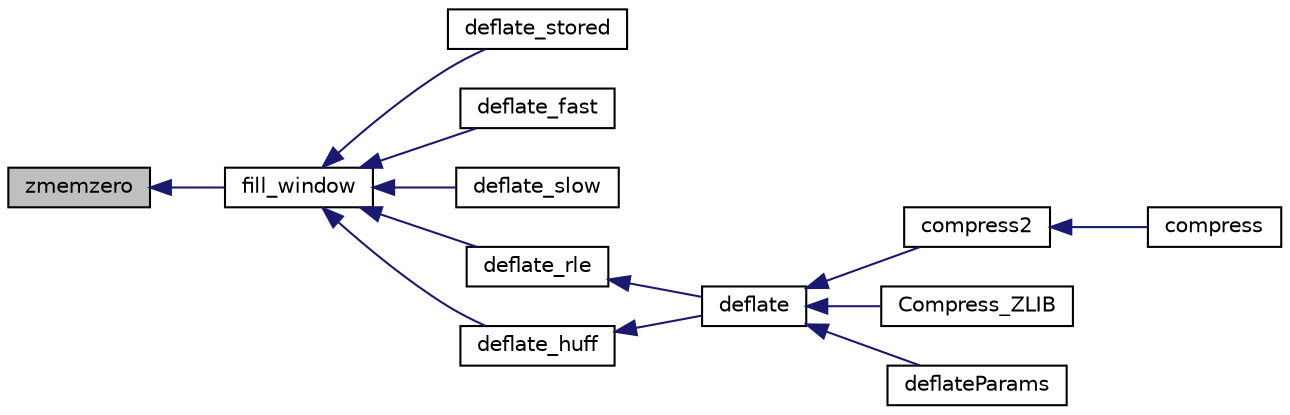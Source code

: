 digraph G
{
  edge [fontname="Helvetica",fontsize="10",labelfontname="Helvetica",labelfontsize="10"];
  node [fontname="Helvetica",fontsize="10",shape=record];
  rankdir="LR";
  Node1 [label="zmemzero",height=0.2,width=0.4,color="black", fillcolor="grey75", style="filled" fontcolor="black"];
  Node1 -> Node2 [dir="back",color="midnightblue",fontsize="10",style="solid",fontname="Helvetica"];
  Node2 [label="fill_window",height=0.2,width=0.4,color="black", fillcolor="white", style="filled",URL="$deflate_8c.html#a6cf3c43817cac5f5c422e94b2a57ea49"];
  Node2 -> Node3 [dir="back",color="midnightblue",fontsize="10",style="solid",fontname="Helvetica"];
  Node3 [label="deflate_stored",height=0.2,width=0.4,color="black", fillcolor="white", style="filled",URL="$deflate_8c.html#a67569326587f77f823522212036fc2f9"];
  Node2 -> Node4 [dir="back",color="midnightblue",fontsize="10",style="solid",fontname="Helvetica"];
  Node4 [label="deflate_fast",height=0.2,width=0.4,color="black", fillcolor="white", style="filled",URL="$deflate_8c.html#a1ee6259c01fb1c8cd3ecc551a8fe7192"];
  Node2 -> Node5 [dir="back",color="midnightblue",fontsize="10",style="solid",fontname="Helvetica"];
  Node5 [label="deflate_slow",height=0.2,width=0.4,color="black", fillcolor="white", style="filled",URL="$deflate_8c.html#a9fc7e4969451bb185e77d530c376f79f"];
  Node2 -> Node6 [dir="back",color="midnightblue",fontsize="10",style="solid",fontname="Helvetica"];
  Node6 [label="deflate_rle",height=0.2,width=0.4,color="black", fillcolor="white", style="filled",URL="$deflate_8c.html#aea13a1600dd641f5584b39b840eecaae"];
  Node6 -> Node7 [dir="back",color="midnightblue",fontsize="10",style="solid",fontname="Helvetica"];
  Node7 [label="deflate",height=0.2,width=0.4,color="black", fillcolor="white", style="filled",URL="$deflate_8c.html#aedba3a94d6e827d61b660443ae5b9f09"];
  Node7 -> Node8 [dir="back",color="midnightblue",fontsize="10",style="solid",fontname="Helvetica"];
  Node8 [label="compress2",height=0.2,width=0.4,color="black", fillcolor="white", style="filled",URL="$zlib_2compress_8c.html#aede7e438c033a969a1a40ba6b44f91f9"];
  Node8 -> Node9 [dir="back",color="midnightblue",fontsize="10",style="solid",fontname="Helvetica"];
  Node9 [label="compress",height=0.2,width=0.4,color="black", fillcolor="white", style="filled",URL="$zlib_2compress_8c.html#aef315743418d760a360e1be293d27cd1"];
  Node7 -> Node10 [dir="back",color="midnightblue",fontsize="10",style="solid",fontname="Helvetica"];
  Node10 [label="Compress_ZLIB",height=0.2,width=0.4,color="black", fillcolor="white", style="filled",URL="$_s_compression_8cpp.html#a76b9015cfca14abf02066adb598e39d0"];
  Node7 -> Node11 [dir="back",color="midnightblue",fontsize="10",style="solid",fontname="Helvetica"];
  Node11 [label="deflateParams",height=0.2,width=0.4,color="black", fillcolor="white", style="filled",URL="$deflate_8c.html#a6be3d26b7e317aa4db6c7870b1911d4d"];
  Node2 -> Node12 [dir="back",color="midnightblue",fontsize="10",style="solid",fontname="Helvetica"];
  Node12 [label="deflate_huff",height=0.2,width=0.4,color="black", fillcolor="white", style="filled",URL="$deflate_8c.html#a5d5671ede8ee51f34a50cfd5f498d2f0"];
  Node12 -> Node7 [dir="back",color="midnightblue",fontsize="10",style="solid",fontname="Helvetica"];
}
